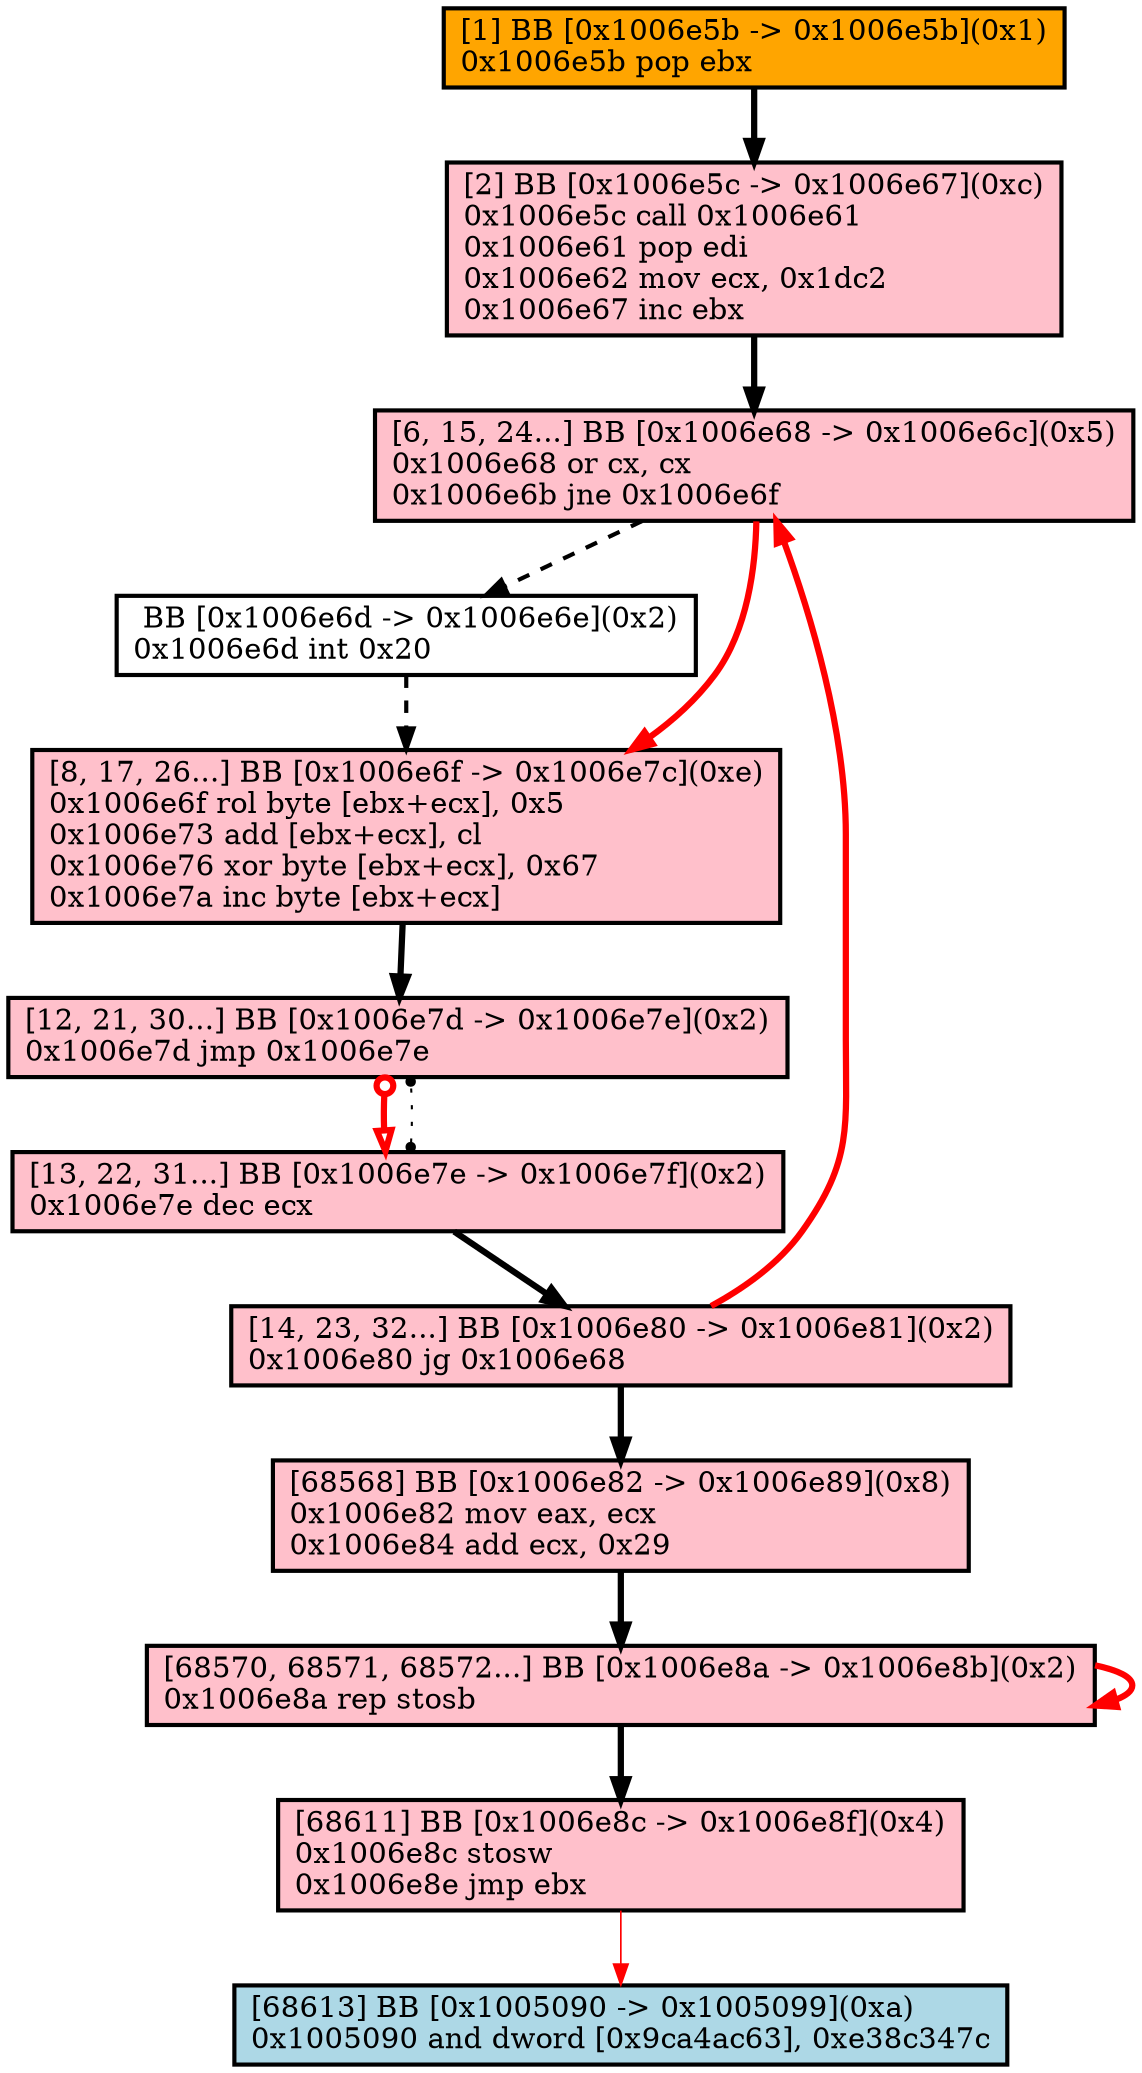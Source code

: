 digraph G {
labeljust=r
"0x1006e68" [label="[6, 15, 24...] BB [0x1006e68 -> 0x1006e6c](0x5)\l0x1006e68 or cx, cx\l0x1006e6b jne 0x1006e6f\l", shape=box, style="bold, filled", shape=box, fillcolor="pink"]
"0x1006e5c" [label="[2] BB [0x1006e5c -> 0x1006e67](0xc)\l0x1006e5c call 0x1006e61\l0x1006e61 pop edi\l0x1006e62 mov ecx, 0x1dc2\l0x1006e67 inc ebx\l", shape=box, style="bold, filled", shape=box, fillcolor="pink"]
"0x1006e8a" [label="[68570, 68571, 68572...] BB [0x1006e8a -> 0x1006e8b](0x2)\l0x1006e8a rep stosb\l", shape=box, style="bold, filled", shape=box, fillcolor="pink"]
"0x1006e80" [label="[14, 23, 32...] BB [0x1006e80 -> 0x1006e81](0x2)\l0x1006e80 jg 0x1006e68\l", shape=box, style="bold, filled", shape=box, fillcolor="pink"]
"0x1005090" [label="[68613] BB [0x1005090 -> 0x1005099](0xa)\l0x1005090 and dword [0x9ca4ac63], 0xe38c347c\l", shape=box, style="bold, filled", shape=box, fillcolor="lightblue"]
"0x1006e6d" [label=" BB [0x1006e6d -> 0x1006e6e](0x2)\l0x1006e6d int 0x20\l", shape=box, style="bold, filled", shape=box, fillcolor="white"]
"0x1006e82" [label="[68568] BB [0x1006e82 -> 0x1006e89](0x8)\l0x1006e82 mov eax, ecx\l0x1006e84 add ecx, 0x29\l", shape=box, style="bold, filled", shape=box, fillcolor="pink"]
"0x1006e7e" [label="[13, 22, 31...] BB [0x1006e7e -> 0x1006e7f](0x2)\l0x1006e7e dec ecx\l", shape=box, style="bold, filled", shape=box, fillcolor="pink"]
"0x1006e7d" [label="[12, 21, 30...] BB [0x1006e7d -> 0x1006e7e](0x2)\l0x1006e7d jmp 0x1006e7e\l", shape=box, style="bold, filled", shape=box, fillcolor="pink"]
"0x1006e6f" [label="[8, 17, 26...] BB [0x1006e6f -> 0x1006e7c](0xe)\l0x1006e6f rol byte [ebx+ecx], 0x5\l0x1006e73 add [ebx+ecx], cl\l0x1006e76 xor byte [ebx+ecx], 0x67\l0x1006e7a inc byte [ebx+ecx]\l", shape=box, style="bold, filled", shape=box, fillcolor="pink"]
"0x1006e5b" [label="[1] BB [0x1006e5b -> 0x1006e5b](0x1)\l0x1006e5b pop ebx\l", shape=box, style="bold, filled", shape=box, fillcolor="orange"]
"0x1006e8c" [label="[68611] BB [0x1006e8c -> 0x1006e8f](0x4)\l0x1006e8c stosw\l0x1006e8e jmp ebx\l", shape=box, style="bold, filled", shape=box, fillcolor="pink"]
"0x1006e68" -> "0x1006e6f" [style=bold, dir=forward, arrowhead=normal, arrowtail=none, penwidth=3, arrowsize=1.0, color=red]
"0x1006e68" -> "0x1006e6d" [style=dashed, dir=forward, arrowhead=normal, arrowtail=none, penwidth=2, arrowsize=1.0, color=black]
"0x1006e5c" -> "0x1006e68" [style=bold, dir=forward, arrowhead=normal, arrowtail=none, penwidth=3, arrowsize=1.0, color=black]
"0x1006e8a" -> "0x1006e8a" [style=bold, dir=forward, arrowhead=normal, arrowtail=none, penwidth=3, arrowsize=1.0, color=red]
"0x1006e8a" -> "0x1006e8c" [style=bold, dir=forward, arrowhead=normal, arrowtail=none, penwidth=3, arrowsize=1.0, color=black]
"0x1006e80" -> "0x1006e82" [style=bold, dir=forward, arrowhead=normal, arrowtail=none, penwidth=3, arrowsize=1.0, color=black]
"0x1006e80" -> "0x1006e68" [style=bold, dir=forward, arrowhead=normal, arrowtail=none, penwidth=3, arrowsize=1.0, color=red]
"0x1006e6d" -> "0x1006e6f" [style=dashed, dir=forward, arrowhead=normal, arrowtail=none, penwidth=2, arrowsize=1.0, color=black]
"0x1006e82" -> "0x1006e8a" [style=bold, dir=forward, arrowhead=normal, arrowtail=none, penwidth=3, arrowsize=1.0, color=black]
"0x1006e7e" -> "0x1006e80" [style=bold, dir=forward, arrowhead=normal, arrowtail=none, penwidth=3, arrowsize=1.0, color=black]
"0x1006e7e" -> "0x1006e7d" [style=dotted, dir=both, arrowhead=dot, arrowtail=dot, penwidth=1.0, arrowsize=0.5, color=black]
"0x1006e7d" -> "0x1006e7e" [style=bold, dir=both, arrowhead=empty, arrowtail=odot, penwidth=3, arrowsize=1.0, color=red]
"0x1006e6f" -> "0x1006e7d" [style=bold, dir=forward, arrowhead=normal, arrowtail=none, penwidth=3, arrowsize=1.0, color=black]
"0x1006e5b" -> "0x1006e5c" [style=bold, dir=forward, arrowhead=normal, arrowtail=none, penwidth=3, arrowsize=1.0, color=black]
"0x1006e8c" -> "0x1005090" [style=solid, dir=forward, arrowhead=normal, arrowtail=none, penwidth=0.8, arrowsize=1.0, color=red]
}